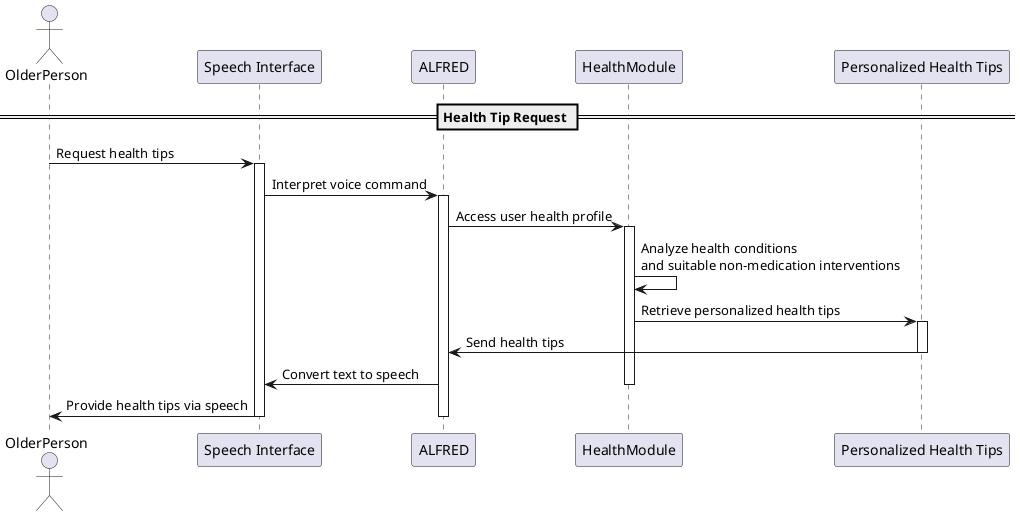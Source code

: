 @startuml
actor OlderPerson
participant "Speech Interface" as SI
participant ALFRED
participant HealthModule
participant "Personalized Health Tips" as PHT

== Health Tip Request ==
OlderPerson -> SI: Request health tips
activate SI

SI -> ALFRED: Interpret voice command
activate ALFRED

ALFRED -> HealthModule: Access user health profile
activate HealthModule

HealthModule -> HealthModule: Analyze health conditions\nand suitable non-medication interventions
HealthModule -> PHT: Retrieve personalized health tips
activate PHT

PHT -> ALFRED: Send health tips
deactivate PHT

ALFRED -> SI: Convert text to speech
deactivate HealthModule

SI -> OlderPerson: Provide health tips via speech
deactivate ALFRED
deactivate SI

@enduml